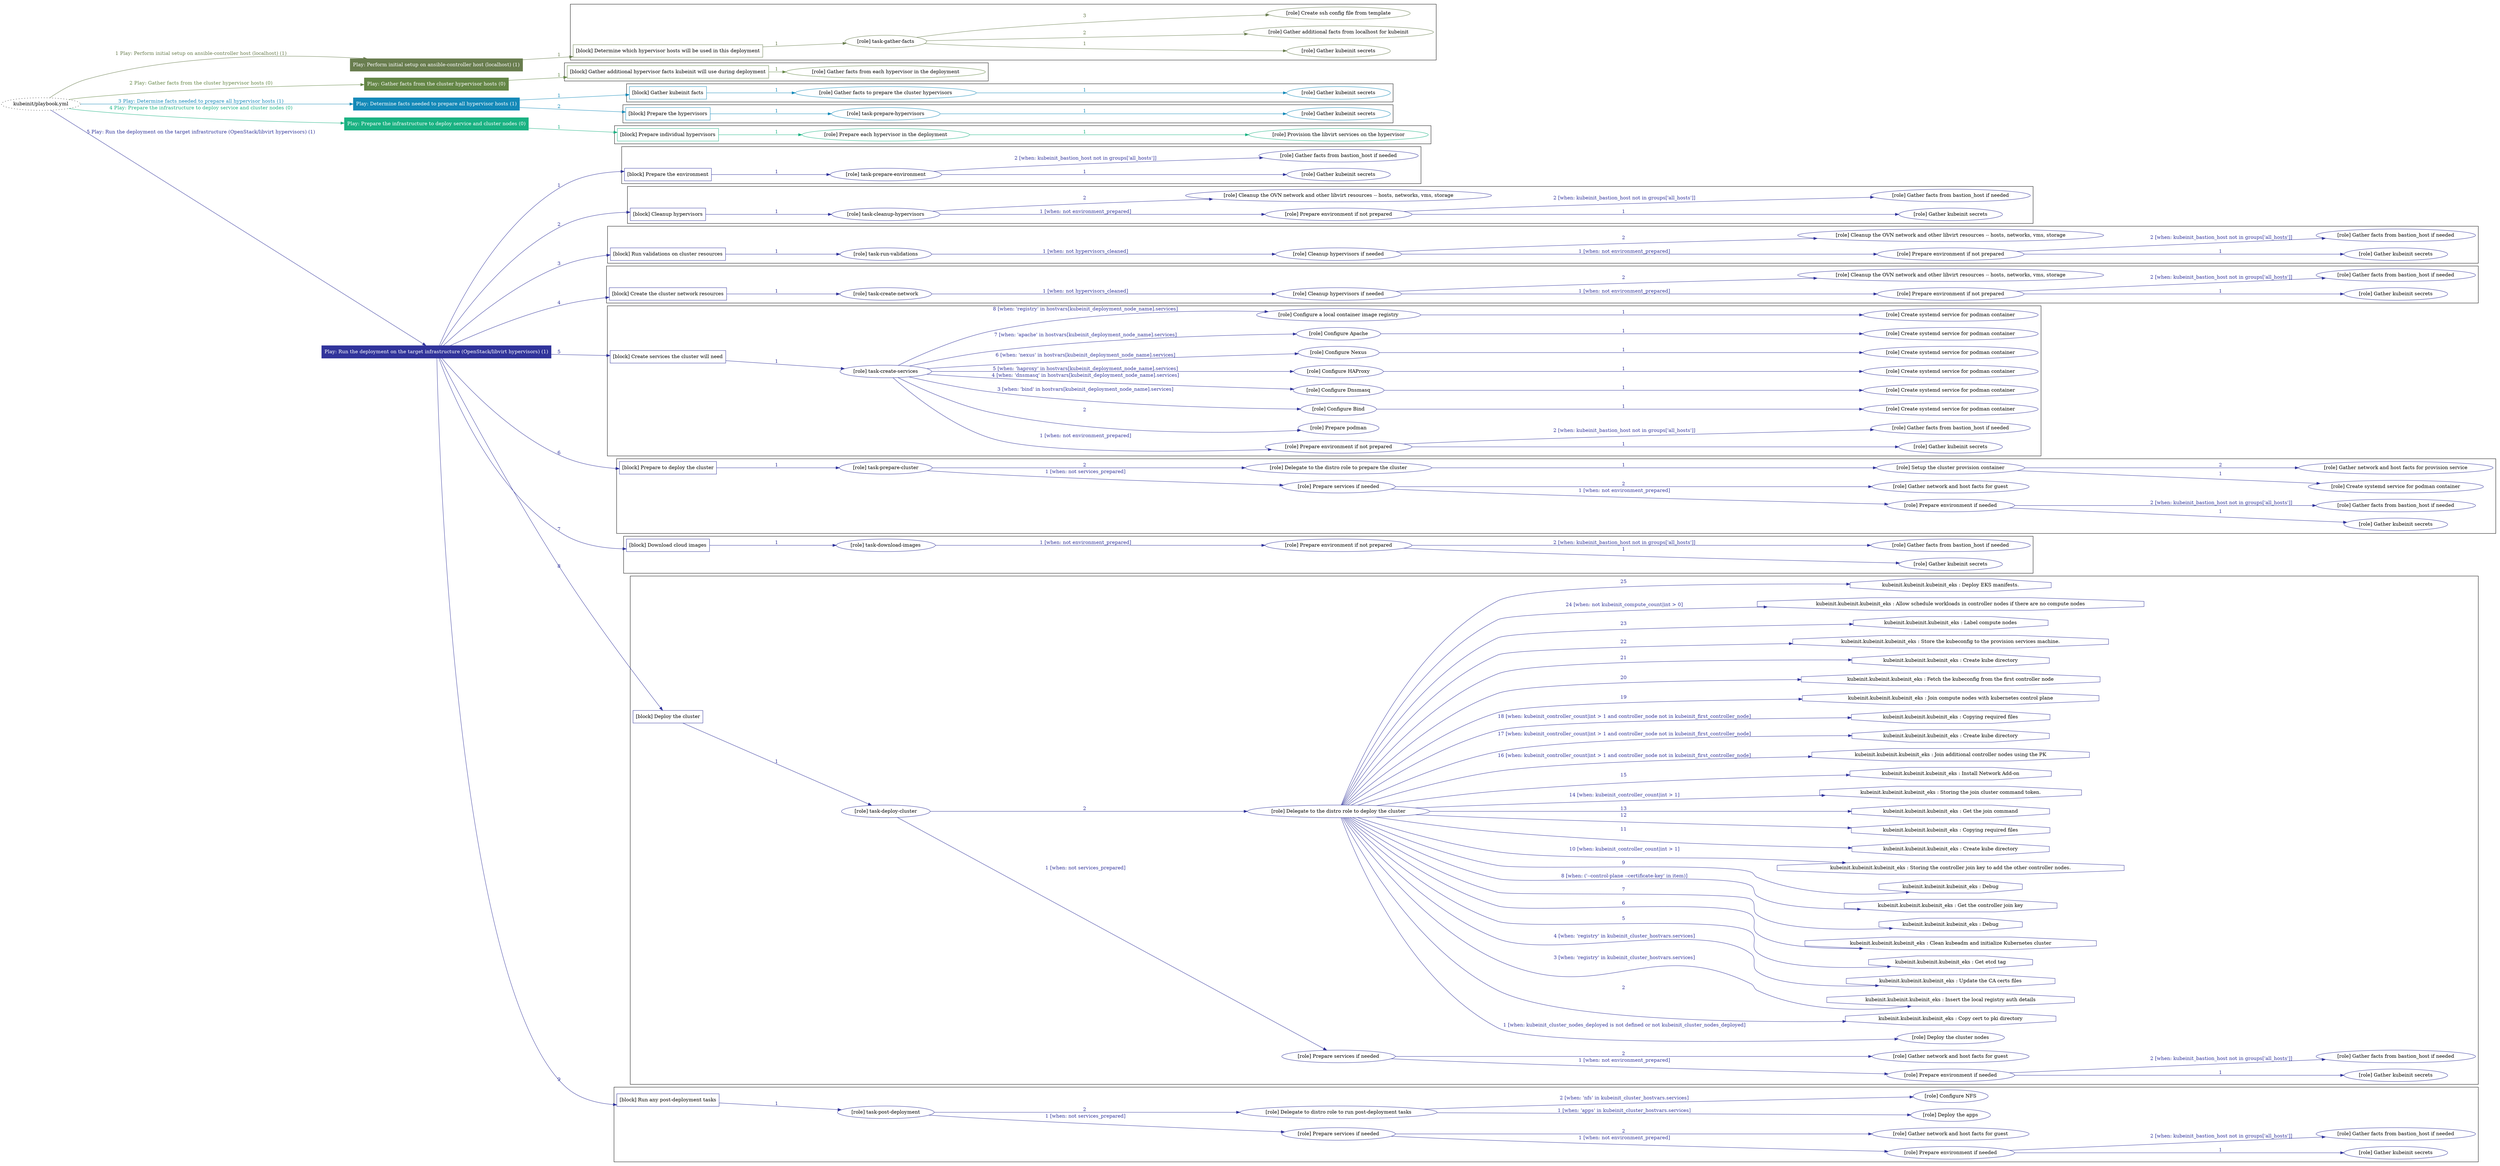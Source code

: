 digraph {
	graph [concentrate=true ordering=in rankdir=LR ratio=fill]
	edge [esep=5 sep=10]
	"kubeinit/playbook.yml" [URL="/home/runner/work/kubeinit/kubeinit/kubeinit/playbook.yml" id=playbook_d8f25383 style=dotted]
	"kubeinit/playbook.yml" -> play_b7039834 [label="1 Play: Perform initial setup on ansible-controller host (localhost) (1)" color="#697d4f" fontcolor="#697d4f" id=edge_play_b7039834 labeltooltip="1 Play: Perform initial setup on ansible-controller host (localhost) (1)" tooltip="1 Play: Perform initial setup on ansible-controller host (localhost) (1)"]
	subgraph "Play: Perform initial setup on ansible-controller host (localhost) (1)" {
		play_b7039834 [label="Play: Perform initial setup on ansible-controller host (localhost) (1)" URL="/home/runner/work/kubeinit/kubeinit/kubeinit/playbook.yml" color="#697d4f" fontcolor="#ffffff" id=play_b7039834 shape=box style=filled tooltip=localhost]
		play_b7039834 -> block_573dd278 [label=1 color="#697d4f" fontcolor="#697d4f" id=edge_block_573dd278 labeltooltip=1 tooltip=1]
		subgraph cluster_block_573dd278 {
			block_573dd278 [label="[block] Determine which hypervisor hosts will be used in this deployment" URL="/home/runner/work/kubeinit/kubeinit/kubeinit/playbook.yml" color="#697d4f" id=block_573dd278 labeltooltip="Determine which hypervisor hosts will be used in this deployment" shape=box tooltip="Determine which hypervisor hosts will be used in this deployment"]
			block_573dd278 -> role_f6132207 [label="1 " color="#697d4f" fontcolor="#697d4f" id=edge_role_f6132207 labeltooltip="1 " tooltip="1 "]
			subgraph "task-gather-facts" {
				role_f6132207 [label="[role] task-gather-facts" URL="/home/runner/work/kubeinit/kubeinit/kubeinit/playbook.yml" color="#697d4f" id=role_f6132207 tooltip="task-gather-facts"]
				role_f6132207 -> role_9c09dc07 [label="1 " color="#697d4f" fontcolor="#697d4f" id=edge_role_9c09dc07 labeltooltip="1 " tooltip="1 "]
				subgraph "Gather kubeinit secrets" {
					role_9c09dc07 [label="[role] Gather kubeinit secrets" URL="/home/runner/.ansible/collections/ansible_collections/kubeinit/kubeinit/roles/kubeinit_prepare/tasks/build_hypervisors_group.yml" color="#697d4f" id=role_9c09dc07 tooltip="Gather kubeinit secrets"]
				}
				role_f6132207 -> role_2b4bd0e7 [label="2 " color="#697d4f" fontcolor="#697d4f" id=edge_role_2b4bd0e7 labeltooltip="2 " tooltip="2 "]
				subgraph "Gather additional facts from localhost for kubeinit" {
					role_2b4bd0e7 [label="[role] Gather additional facts from localhost for kubeinit" URL="/home/runner/.ansible/collections/ansible_collections/kubeinit/kubeinit/roles/kubeinit_prepare/tasks/build_hypervisors_group.yml" color="#697d4f" id=role_2b4bd0e7 tooltip="Gather additional facts from localhost for kubeinit"]
				}
				role_f6132207 -> role_58b3405f [label="3 " color="#697d4f" fontcolor="#697d4f" id=edge_role_58b3405f labeltooltip="3 " tooltip="3 "]
				subgraph "Create ssh config file from template" {
					role_58b3405f [label="[role] Create ssh config file from template" URL="/home/runner/.ansible/collections/ansible_collections/kubeinit/kubeinit/roles/kubeinit_prepare/tasks/build_hypervisors_group.yml" color="#697d4f" id=role_58b3405f tooltip="Create ssh config file from template"]
				}
			}
		}
	}
	"kubeinit/playbook.yml" -> play_22063df0 [label="2 Play: Gather facts from the cluster hypervisor hosts (0)" color="#648646" fontcolor="#648646" id=edge_play_22063df0 labeltooltip="2 Play: Gather facts from the cluster hypervisor hosts (0)" tooltip="2 Play: Gather facts from the cluster hypervisor hosts (0)"]
	subgraph "Play: Gather facts from the cluster hypervisor hosts (0)" {
		play_22063df0 [label="Play: Gather facts from the cluster hypervisor hosts (0)" URL="/home/runner/work/kubeinit/kubeinit/kubeinit/playbook.yml" color="#648646" fontcolor="#ffffff" id=play_22063df0 shape=box style=filled tooltip="Play: Gather facts from the cluster hypervisor hosts (0)"]
		play_22063df0 -> block_f115ebb1 [label=1 color="#648646" fontcolor="#648646" id=edge_block_f115ebb1 labeltooltip=1 tooltip=1]
		subgraph cluster_block_f115ebb1 {
			block_f115ebb1 [label="[block] Gather additional hypervisor facts kubeinit will use during deployment" URL="/home/runner/work/kubeinit/kubeinit/kubeinit/playbook.yml" color="#648646" id=block_f115ebb1 labeltooltip="Gather additional hypervisor facts kubeinit will use during deployment" shape=box tooltip="Gather additional hypervisor facts kubeinit will use during deployment"]
			block_f115ebb1 -> role_cb184e6f [label="1 " color="#648646" fontcolor="#648646" id=edge_role_cb184e6f labeltooltip="1 " tooltip="1 "]
			subgraph "Gather facts from each hypervisor in the deployment" {
				role_cb184e6f [label="[role] Gather facts from each hypervisor in the deployment" URL="/home/runner/work/kubeinit/kubeinit/kubeinit/playbook.yml" color="#648646" id=role_cb184e6f tooltip="Gather facts from each hypervisor in the deployment"]
			}
		}
	}
	"kubeinit/playbook.yml" -> play_0be951b1 [label="3 Play: Determine facts needed to prepare all hypervisor hosts (1)" color="#1489b8" fontcolor="#1489b8" id=edge_play_0be951b1 labeltooltip="3 Play: Determine facts needed to prepare all hypervisor hosts (1)" tooltip="3 Play: Determine facts needed to prepare all hypervisor hosts (1)"]
	subgraph "Play: Determine facts needed to prepare all hypervisor hosts (1)" {
		play_0be951b1 [label="Play: Determine facts needed to prepare all hypervisor hosts (1)" URL="/home/runner/work/kubeinit/kubeinit/kubeinit/playbook.yml" color="#1489b8" fontcolor="#ffffff" id=play_0be951b1 shape=box style=filled tooltip=localhost]
		play_0be951b1 -> block_895f32c6 [label=1 color="#1489b8" fontcolor="#1489b8" id=edge_block_895f32c6 labeltooltip=1 tooltip=1]
		subgraph cluster_block_895f32c6 {
			block_895f32c6 [label="[block] Gather kubeinit facts" URL="/home/runner/work/kubeinit/kubeinit/kubeinit/playbook.yml" color="#1489b8" id=block_895f32c6 labeltooltip="Gather kubeinit facts" shape=box tooltip="Gather kubeinit facts"]
			block_895f32c6 -> role_28b93165 [label="1 " color="#1489b8" fontcolor="#1489b8" id=edge_role_28b93165 labeltooltip="1 " tooltip="1 "]
			subgraph "Gather facts to prepare the cluster hypervisors" {
				role_28b93165 [label="[role] Gather facts to prepare the cluster hypervisors" URL="/home/runner/work/kubeinit/kubeinit/kubeinit/playbook.yml" color="#1489b8" id=role_28b93165 tooltip="Gather facts to prepare the cluster hypervisors"]
				role_28b93165 -> role_522a981f [label="1 " color="#1489b8" fontcolor="#1489b8" id=edge_role_522a981f labeltooltip="1 " tooltip="1 "]
				subgraph "Gather kubeinit secrets" {
					role_522a981f [label="[role] Gather kubeinit secrets" URL="/home/runner/.ansible/collections/ansible_collections/kubeinit/kubeinit/roles/kubeinit_prepare/tasks/gather_kubeinit_facts.yml" color="#1489b8" id=role_522a981f tooltip="Gather kubeinit secrets"]
				}
			}
		}
		play_0be951b1 -> block_3916260b [label=2 color="#1489b8" fontcolor="#1489b8" id=edge_block_3916260b labeltooltip=2 tooltip=2]
		subgraph cluster_block_3916260b {
			block_3916260b [label="[block] Prepare the hypervisors" URL="/home/runner/work/kubeinit/kubeinit/kubeinit/playbook.yml" color="#1489b8" id=block_3916260b labeltooltip="Prepare the hypervisors" shape=box tooltip="Prepare the hypervisors"]
			block_3916260b -> role_96e9d321 [label="1 " color="#1489b8" fontcolor="#1489b8" id=edge_role_96e9d321 labeltooltip="1 " tooltip="1 "]
			subgraph "task-prepare-hypervisors" {
				role_96e9d321 [label="[role] task-prepare-hypervisors" URL="/home/runner/work/kubeinit/kubeinit/kubeinit/playbook.yml" color="#1489b8" id=role_96e9d321 tooltip="task-prepare-hypervisors"]
				role_96e9d321 -> role_d7cce1b4 [label="1 " color="#1489b8" fontcolor="#1489b8" id=edge_role_d7cce1b4 labeltooltip="1 " tooltip="1 "]
				subgraph "Gather kubeinit secrets" {
					role_d7cce1b4 [label="[role] Gather kubeinit secrets" URL="/home/runner/.ansible/collections/ansible_collections/kubeinit/kubeinit/roles/kubeinit_prepare/tasks/gather_kubeinit_facts.yml" color="#1489b8" id=role_d7cce1b4 tooltip="Gather kubeinit secrets"]
				}
			}
		}
	}
	"kubeinit/playbook.yml" -> play_ab814822 [label="4 Play: Prepare the infrastructure to deploy service and cluster nodes (0)" color="#1ab282" fontcolor="#1ab282" id=edge_play_ab814822 labeltooltip="4 Play: Prepare the infrastructure to deploy service and cluster nodes (0)" tooltip="4 Play: Prepare the infrastructure to deploy service and cluster nodes (0)"]
	subgraph "Play: Prepare the infrastructure to deploy service and cluster nodes (0)" {
		play_ab814822 [label="Play: Prepare the infrastructure to deploy service and cluster nodes (0)" URL="/home/runner/work/kubeinit/kubeinit/kubeinit/playbook.yml" color="#1ab282" fontcolor="#ffffff" id=play_ab814822 shape=box style=filled tooltip="Play: Prepare the infrastructure to deploy service and cluster nodes (0)"]
		play_ab814822 -> block_6a5fdbdb [label=1 color="#1ab282" fontcolor="#1ab282" id=edge_block_6a5fdbdb labeltooltip=1 tooltip=1]
		subgraph cluster_block_6a5fdbdb {
			block_6a5fdbdb [label="[block] Prepare individual hypervisors" URL="/home/runner/work/kubeinit/kubeinit/kubeinit/playbook.yml" color="#1ab282" id=block_6a5fdbdb labeltooltip="Prepare individual hypervisors" shape=box tooltip="Prepare individual hypervisors"]
			block_6a5fdbdb -> role_e2711175 [label="1 " color="#1ab282" fontcolor="#1ab282" id=edge_role_e2711175 labeltooltip="1 " tooltip="1 "]
			subgraph "Prepare each hypervisor in the deployment" {
				role_e2711175 [label="[role] Prepare each hypervisor in the deployment" URL="/home/runner/work/kubeinit/kubeinit/kubeinit/playbook.yml" color="#1ab282" id=role_e2711175 tooltip="Prepare each hypervisor in the deployment"]
				role_e2711175 -> role_c7f53734 [label="1 " color="#1ab282" fontcolor="#1ab282" id=edge_role_c7f53734 labeltooltip="1 " tooltip="1 "]
				subgraph "Provision the libvirt services on the hypervisor" {
					role_c7f53734 [label="[role] Provision the libvirt services on the hypervisor" URL="/home/runner/.ansible/collections/ansible_collections/kubeinit/kubeinit/roles/kubeinit_prepare/tasks/prepare_hypervisor.yml" color="#1ab282" id=role_c7f53734 tooltip="Provision the libvirt services on the hypervisor"]
				}
			}
		}
	}
	"kubeinit/playbook.yml" -> play_50cdcb5c [label="5 Play: Run the deployment on the target infrastructure (OpenStack/libvirt hypervisors) (1)" color="#31349b" fontcolor="#31349b" id=edge_play_50cdcb5c labeltooltip="5 Play: Run the deployment on the target infrastructure (OpenStack/libvirt hypervisors) (1)" tooltip="5 Play: Run the deployment on the target infrastructure (OpenStack/libvirt hypervisors) (1)"]
	subgraph "Play: Run the deployment on the target infrastructure (OpenStack/libvirt hypervisors) (1)" {
		play_50cdcb5c [label="Play: Run the deployment on the target infrastructure (OpenStack/libvirt hypervisors) (1)" URL="/home/runner/work/kubeinit/kubeinit/kubeinit/playbook.yml" color="#31349b" fontcolor="#ffffff" id=play_50cdcb5c shape=box style=filled tooltip=localhost]
		play_50cdcb5c -> block_96ed6686 [label=1 color="#31349b" fontcolor="#31349b" id=edge_block_96ed6686 labeltooltip=1 tooltip=1]
		subgraph cluster_block_96ed6686 {
			block_96ed6686 [label="[block] Prepare the environment" URL="/home/runner/work/kubeinit/kubeinit/kubeinit/playbook.yml" color="#31349b" id=block_96ed6686 labeltooltip="Prepare the environment" shape=box tooltip="Prepare the environment"]
			block_96ed6686 -> role_610c1e68 [label="1 " color="#31349b" fontcolor="#31349b" id=edge_role_610c1e68 labeltooltip="1 " tooltip="1 "]
			subgraph "task-prepare-environment" {
				role_610c1e68 [label="[role] task-prepare-environment" URL="/home/runner/work/kubeinit/kubeinit/kubeinit/playbook.yml" color="#31349b" id=role_610c1e68 tooltip="task-prepare-environment"]
				role_610c1e68 -> role_e83bce61 [label="1 " color="#31349b" fontcolor="#31349b" id=edge_role_e83bce61 labeltooltip="1 " tooltip="1 "]
				subgraph "Gather kubeinit secrets" {
					role_e83bce61 [label="[role] Gather kubeinit secrets" URL="/home/runner/.ansible/collections/ansible_collections/kubeinit/kubeinit/roles/kubeinit_prepare/tasks/gather_kubeinit_facts.yml" color="#31349b" id=role_e83bce61 tooltip="Gather kubeinit secrets"]
				}
				role_610c1e68 -> role_16630f8b [label="2 [when: kubeinit_bastion_host not in groups['all_hosts']]" color="#31349b" fontcolor="#31349b" id=edge_role_16630f8b labeltooltip="2 [when: kubeinit_bastion_host not in groups['all_hosts']]" tooltip="2 [when: kubeinit_bastion_host not in groups['all_hosts']]"]
				subgraph "Gather facts from bastion_host if needed" {
					role_16630f8b [label="[role] Gather facts from bastion_host if needed" URL="/home/runner/.ansible/collections/ansible_collections/kubeinit/kubeinit/roles/kubeinit_prepare/tasks/main.yml" color="#31349b" id=role_16630f8b tooltip="Gather facts from bastion_host if needed"]
				}
			}
		}
		play_50cdcb5c -> block_da8e2937 [label=2 color="#31349b" fontcolor="#31349b" id=edge_block_da8e2937 labeltooltip=2 tooltip=2]
		subgraph cluster_block_da8e2937 {
			block_da8e2937 [label="[block] Cleanup hypervisors" URL="/home/runner/work/kubeinit/kubeinit/kubeinit/playbook.yml" color="#31349b" id=block_da8e2937 labeltooltip="Cleanup hypervisors" shape=box tooltip="Cleanup hypervisors"]
			block_da8e2937 -> role_d31181b7 [label="1 " color="#31349b" fontcolor="#31349b" id=edge_role_d31181b7 labeltooltip="1 " tooltip="1 "]
			subgraph "task-cleanup-hypervisors" {
				role_d31181b7 [label="[role] task-cleanup-hypervisors" URL="/home/runner/work/kubeinit/kubeinit/kubeinit/playbook.yml" color="#31349b" id=role_d31181b7 tooltip="task-cleanup-hypervisors"]
				role_d31181b7 -> role_bf96bad8 [label="1 [when: not environment_prepared]" color="#31349b" fontcolor="#31349b" id=edge_role_bf96bad8 labeltooltip="1 [when: not environment_prepared]" tooltip="1 [when: not environment_prepared]"]
				subgraph "Prepare environment if not prepared" {
					role_bf96bad8 [label="[role] Prepare environment if not prepared" URL="/home/runner/.ansible/collections/ansible_collections/kubeinit/kubeinit/roles/kubeinit_libvirt/tasks/cleanup_hypervisors.yml" color="#31349b" id=role_bf96bad8 tooltip="Prepare environment if not prepared"]
					role_bf96bad8 -> role_cd19a4a6 [label="1 " color="#31349b" fontcolor="#31349b" id=edge_role_cd19a4a6 labeltooltip="1 " tooltip="1 "]
					subgraph "Gather kubeinit secrets" {
						role_cd19a4a6 [label="[role] Gather kubeinit secrets" URL="/home/runner/.ansible/collections/ansible_collections/kubeinit/kubeinit/roles/kubeinit_prepare/tasks/gather_kubeinit_facts.yml" color="#31349b" id=role_cd19a4a6 tooltip="Gather kubeinit secrets"]
					}
					role_bf96bad8 -> role_ef1b59da [label="2 [when: kubeinit_bastion_host not in groups['all_hosts']]" color="#31349b" fontcolor="#31349b" id=edge_role_ef1b59da labeltooltip="2 [when: kubeinit_bastion_host not in groups['all_hosts']]" tooltip="2 [when: kubeinit_bastion_host not in groups['all_hosts']]"]
					subgraph "Gather facts from bastion_host if needed" {
						role_ef1b59da [label="[role] Gather facts from bastion_host if needed" URL="/home/runner/.ansible/collections/ansible_collections/kubeinit/kubeinit/roles/kubeinit_prepare/tasks/main.yml" color="#31349b" id=role_ef1b59da tooltip="Gather facts from bastion_host if needed"]
					}
				}
				role_d31181b7 -> role_49194075 [label="2 " color="#31349b" fontcolor="#31349b" id=edge_role_49194075 labeltooltip="2 " tooltip="2 "]
				subgraph "Cleanup the OVN network and other libvirt resources -- hosts, networks, vms, storage" {
					role_49194075 [label="[role] Cleanup the OVN network and other libvirt resources -- hosts, networks, vms, storage" URL="/home/runner/.ansible/collections/ansible_collections/kubeinit/kubeinit/roles/kubeinit_libvirt/tasks/cleanup_hypervisors.yml" color="#31349b" id=role_49194075 tooltip="Cleanup the OVN network and other libvirt resources -- hosts, networks, vms, storage"]
				}
			}
		}
		play_50cdcb5c -> block_97e9376f [label=3 color="#31349b" fontcolor="#31349b" id=edge_block_97e9376f labeltooltip=3 tooltip=3]
		subgraph cluster_block_97e9376f {
			block_97e9376f [label="[block] Run validations on cluster resources" URL="/home/runner/work/kubeinit/kubeinit/kubeinit/playbook.yml" color="#31349b" id=block_97e9376f labeltooltip="Run validations on cluster resources" shape=box tooltip="Run validations on cluster resources"]
			block_97e9376f -> role_9a723c03 [label="1 " color="#31349b" fontcolor="#31349b" id=edge_role_9a723c03 labeltooltip="1 " tooltip="1 "]
			subgraph "task-run-validations" {
				role_9a723c03 [label="[role] task-run-validations" URL="/home/runner/work/kubeinit/kubeinit/kubeinit/playbook.yml" color="#31349b" id=role_9a723c03 tooltip="task-run-validations"]
				role_9a723c03 -> role_4128bc12 [label="1 [when: not hypervisors_cleaned]" color="#31349b" fontcolor="#31349b" id=edge_role_4128bc12 labeltooltip="1 [when: not hypervisors_cleaned]" tooltip="1 [when: not hypervisors_cleaned]"]
				subgraph "Cleanup hypervisors if needed" {
					role_4128bc12 [label="[role] Cleanup hypervisors if needed" URL="/home/runner/.ansible/collections/ansible_collections/kubeinit/kubeinit/roles/kubeinit_validations/tasks/main.yml" color="#31349b" id=role_4128bc12 tooltip="Cleanup hypervisors if needed"]
					role_4128bc12 -> role_5b381bd9 [label="1 [when: not environment_prepared]" color="#31349b" fontcolor="#31349b" id=edge_role_5b381bd9 labeltooltip="1 [when: not environment_prepared]" tooltip="1 [when: not environment_prepared]"]
					subgraph "Prepare environment if not prepared" {
						role_5b381bd9 [label="[role] Prepare environment if not prepared" URL="/home/runner/.ansible/collections/ansible_collections/kubeinit/kubeinit/roles/kubeinit_libvirt/tasks/cleanup_hypervisors.yml" color="#31349b" id=role_5b381bd9 tooltip="Prepare environment if not prepared"]
						role_5b381bd9 -> role_006383c7 [label="1 " color="#31349b" fontcolor="#31349b" id=edge_role_006383c7 labeltooltip="1 " tooltip="1 "]
						subgraph "Gather kubeinit secrets" {
							role_006383c7 [label="[role] Gather kubeinit secrets" URL="/home/runner/.ansible/collections/ansible_collections/kubeinit/kubeinit/roles/kubeinit_prepare/tasks/gather_kubeinit_facts.yml" color="#31349b" id=role_006383c7 tooltip="Gather kubeinit secrets"]
						}
						role_5b381bd9 -> role_006c99a9 [label="2 [when: kubeinit_bastion_host not in groups['all_hosts']]" color="#31349b" fontcolor="#31349b" id=edge_role_006c99a9 labeltooltip="2 [when: kubeinit_bastion_host not in groups['all_hosts']]" tooltip="2 [when: kubeinit_bastion_host not in groups['all_hosts']]"]
						subgraph "Gather facts from bastion_host if needed" {
							role_006c99a9 [label="[role] Gather facts from bastion_host if needed" URL="/home/runner/.ansible/collections/ansible_collections/kubeinit/kubeinit/roles/kubeinit_prepare/tasks/main.yml" color="#31349b" id=role_006c99a9 tooltip="Gather facts from bastion_host if needed"]
						}
					}
					role_4128bc12 -> role_ba58f04e [label="2 " color="#31349b" fontcolor="#31349b" id=edge_role_ba58f04e labeltooltip="2 " tooltip="2 "]
					subgraph "Cleanup the OVN network and other libvirt resources -- hosts, networks, vms, storage" {
						role_ba58f04e [label="[role] Cleanup the OVN network and other libvirt resources -- hosts, networks, vms, storage" URL="/home/runner/.ansible/collections/ansible_collections/kubeinit/kubeinit/roles/kubeinit_libvirt/tasks/cleanup_hypervisors.yml" color="#31349b" id=role_ba58f04e tooltip="Cleanup the OVN network and other libvirt resources -- hosts, networks, vms, storage"]
					}
				}
			}
		}
		play_50cdcb5c -> block_1bdcc4ab [label=4 color="#31349b" fontcolor="#31349b" id=edge_block_1bdcc4ab labeltooltip=4 tooltip=4]
		subgraph cluster_block_1bdcc4ab {
			block_1bdcc4ab [label="[block] Create the cluster network resources" URL="/home/runner/work/kubeinit/kubeinit/kubeinit/playbook.yml" color="#31349b" id=block_1bdcc4ab labeltooltip="Create the cluster network resources" shape=box tooltip="Create the cluster network resources"]
			block_1bdcc4ab -> role_c55c0394 [label="1 " color="#31349b" fontcolor="#31349b" id=edge_role_c55c0394 labeltooltip="1 " tooltip="1 "]
			subgraph "task-create-network" {
				role_c55c0394 [label="[role] task-create-network" URL="/home/runner/work/kubeinit/kubeinit/kubeinit/playbook.yml" color="#31349b" id=role_c55c0394 tooltip="task-create-network"]
				role_c55c0394 -> role_bd22876b [label="1 [when: not hypervisors_cleaned]" color="#31349b" fontcolor="#31349b" id=edge_role_bd22876b labeltooltip="1 [when: not hypervisors_cleaned]" tooltip="1 [when: not hypervisors_cleaned]"]
				subgraph "Cleanup hypervisors if needed" {
					role_bd22876b [label="[role] Cleanup hypervisors if needed" URL="/home/runner/.ansible/collections/ansible_collections/kubeinit/kubeinit/roles/kubeinit_libvirt/tasks/create_network.yml" color="#31349b" id=role_bd22876b tooltip="Cleanup hypervisors if needed"]
					role_bd22876b -> role_022192b6 [label="1 [when: not environment_prepared]" color="#31349b" fontcolor="#31349b" id=edge_role_022192b6 labeltooltip="1 [when: not environment_prepared]" tooltip="1 [when: not environment_prepared]"]
					subgraph "Prepare environment if not prepared" {
						role_022192b6 [label="[role] Prepare environment if not prepared" URL="/home/runner/.ansible/collections/ansible_collections/kubeinit/kubeinit/roles/kubeinit_libvirt/tasks/cleanup_hypervisors.yml" color="#31349b" id=role_022192b6 tooltip="Prepare environment if not prepared"]
						role_022192b6 -> role_56a79bf9 [label="1 " color="#31349b" fontcolor="#31349b" id=edge_role_56a79bf9 labeltooltip="1 " tooltip="1 "]
						subgraph "Gather kubeinit secrets" {
							role_56a79bf9 [label="[role] Gather kubeinit secrets" URL="/home/runner/.ansible/collections/ansible_collections/kubeinit/kubeinit/roles/kubeinit_prepare/tasks/gather_kubeinit_facts.yml" color="#31349b" id=role_56a79bf9 tooltip="Gather kubeinit secrets"]
						}
						role_022192b6 -> role_4058d01d [label="2 [when: kubeinit_bastion_host not in groups['all_hosts']]" color="#31349b" fontcolor="#31349b" id=edge_role_4058d01d labeltooltip="2 [when: kubeinit_bastion_host not in groups['all_hosts']]" tooltip="2 [when: kubeinit_bastion_host not in groups['all_hosts']]"]
						subgraph "Gather facts from bastion_host if needed" {
							role_4058d01d [label="[role] Gather facts from bastion_host if needed" URL="/home/runner/.ansible/collections/ansible_collections/kubeinit/kubeinit/roles/kubeinit_prepare/tasks/main.yml" color="#31349b" id=role_4058d01d tooltip="Gather facts from bastion_host if needed"]
						}
					}
					role_bd22876b -> role_aa694c90 [label="2 " color="#31349b" fontcolor="#31349b" id=edge_role_aa694c90 labeltooltip="2 " tooltip="2 "]
					subgraph "Cleanup the OVN network and other libvirt resources -- hosts, networks, vms, storage" {
						role_aa694c90 [label="[role] Cleanup the OVN network and other libvirt resources -- hosts, networks, vms, storage" URL="/home/runner/.ansible/collections/ansible_collections/kubeinit/kubeinit/roles/kubeinit_libvirt/tasks/cleanup_hypervisors.yml" color="#31349b" id=role_aa694c90 tooltip="Cleanup the OVN network and other libvirt resources -- hosts, networks, vms, storage"]
					}
				}
			}
		}
		play_50cdcb5c -> block_f0e197f3 [label=5 color="#31349b" fontcolor="#31349b" id=edge_block_f0e197f3 labeltooltip=5 tooltip=5]
		subgraph cluster_block_f0e197f3 {
			block_f0e197f3 [label="[block] Create services the cluster will need" URL="/home/runner/work/kubeinit/kubeinit/kubeinit/playbook.yml" color="#31349b" id=block_f0e197f3 labeltooltip="Create services the cluster will need" shape=box tooltip="Create services the cluster will need"]
			block_f0e197f3 -> role_25017ef9 [label="1 " color="#31349b" fontcolor="#31349b" id=edge_role_25017ef9 labeltooltip="1 " tooltip="1 "]
			subgraph "task-create-services" {
				role_25017ef9 [label="[role] task-create-services" URL="/home/runner/work/kubeinit/kubeinit/kubeinit/playbook.yml" color="#31349b" id=role_25017ef9 tooltip="task-create-services"]
				role_25017ef9 -> role_8c985d2d [label="1 [when: not environment_prepared]" color="#31349b" fontcolor="#31349b" id=edge_role_8c985d2d labeltooltip="1 [when: not environment_prepared]" tooltip="1 [when: not environment_prepared]"]
				subgraph "Prepare environment if not prepared" {
					role_8c985d2d [label="[role] Prepare environment if not prepared" URL="/home/runner/.ansible/collections/ansible_collections/kubeinit/kubeinit/roles/kubeinit_services/tasks/main.yml" color="#31349b" id=role_8c985d2d tooltip="Prepare environment if not prepared"]
					role_8c985d2d -> role_b3195967 [label="1 " color="#31349b" fontcolor="#31349b" id=edge_role_b3195967 labeltooltip="1 " tooltip="1 "]
					subgraph "Gather kubeinit secrets" {
						role_b3195967 [label="[role] Gather kubeinit secrets" URL="/home/runner/.ansible/collections/ansible_collections/kubeinit/kubeinit/roles/kubeinit_prepare/tasks/gather_kubeinit_facts.yml" color="#31349b" id=role_b3195967 tooltip="Gather kubeinit secrets"]
					}
					role_8c985d2d -> role_393ce0a3 [label="2 [when: kubeinit_bastion_host not in groups['all_hosts']]" color="#31349b" fontcolor="#31349b" id=edge_role_393ce0a3 labeltooltip="2 [when: kubeinit_bastion_host not in groups['all_hosts']]" tooltip="2 [when: kubeinit_bastion_host not in groups['all_hosts']]"]
					subgraph "Gather facts from bastion_host if needed" {
						role_393ce0a3 [label="[role] Gather facts from bastion_host if needed" URL="/home/runner/.ansible/collections/ansible_collections/kubeinit/kubeinit/roles/kubeinit_prepare/tasks/main.yml" color="#31349b" id=role_393ce0a3 tooltip="Gather facts from bastion_host if needed"]
					}
				}
				role_25017ef9 -> role_17d9eb3d [label="2 " color="#31349b" fontcolor="#31349b" id=edge_role_17d9eb3d labeltooltip="2 " tooltip="2 "]
				subgraph "Prepare podman" {
					role_17d9eb3d [label="[role] Prepare podman" URL="/home/runner/.ansible/collections/ansible_collections/kubeinit/kubeinit/roles/kubeinit_services/tasks/00_create_service_pod.yml" color="#31349b" id=role_17d9eb3d tooltip="Prepare podman"]
				}
				role_25017ef9 -> role_5fd2c6bc [label="3 [when: 'bind' in hostvars[kubeinit_deployment_node_name].services]" color="#31349b" fontcolor="#31349b" id=edge_role_5fd2c6bc labeltooltip="3 [when: 'bind' in hostvars[kubeinit_deployment_node_name].services]" tooltip="3 [when: 'bind' in hostvars[kubeinit_deployment_node_name].services]"]
				subgraph "Configure Bind" {
					role_5fd2c6bc [label="[role] Configure Bind" URL="/home/runner/.ansible/collections/ansible_collections/kubeinit/kubeinit/roles/kubeinit_services/tasks/start_services_containers.yml" color="#31349b" id=role_5fd2c6bc tooltip="Configure Bind"]
					role_5fd2c6bc -> role_35bfa931 [label="1 " color="#31349b" fontcolor="#31349b" id=edge_role_35bfa931 labeltooltip="1 " tooltip="1 "]
					subgraph "Create systemd service for podman container" {
						role_35bfa931 [label="[role] Create systemd service for podman container" URL="/home/runner/.ansible/collections/ansible_collections/kubeinit/kubeinit/roles/kubeinit_bind/tasks/main.yml" color="#31349b" id=role_35bfa931 tooltip="Create systemd service for podman container"]
					}
				}
				role_25017ef9 -> role_a07e5bc7 [label="4 [when: 'dnsmasq' in hostvars[kubeinit_deployment_node_name].services]" color="#31349b" fontcolor="#31349b" id=edge_role_a07e5bc7 labeltooltip="4 [when: 'dnsmasq' in hostvars[kubeinit_deployment_node_name].services]" tooltip="4 [when: 'dnsmasq' in hostvars[kubeinit_deployment_node_name].services]"]
				subgraph "Configure Dnsmasq" {
					role_a07e5bc7 [label="[role] Configure Dnsmasq" URL="/home/runner/.ansible/collections/ansible_collections/kubeinit/kubeinit/roles/kubeinit_services/tasks/start_services_containers.yml" color="#31349b" id=role_a07e5bc7 tooltip="Configure Dnsmasq"]
					role_a07e5bc7 -> role_b911f712 [label="1 " color="#31349b" fontcolor="#31349b" id=edge_role_b911f712 labeltooltip="1 " tooltip="1 "]
					subgraph "Create systemd service for podman container" {
						role_b911f712 [label="[role] Create systemd service for podman container" URL="/home/runner/.ansible/collections/ansible_collections/kubeinit/kubeinit/roles/kubeinit_dnsmasq/tasks/main.yml" color="#31349b" id=role_b911f712 tooltip="Create systemd service for podman container"]
					}
				}
				role_25017ef9 -> role_08a49969 [label="5 [when: 'haproxy' in hostvars[kubeinit_deployment_node_name].services]" color="#31349b" fontcolor="#31349b" id=edge_role_08a49969 labeltooltip="5 [when: 'haproxy' in hostvars[kubeinit_deployment_node_name].services]" tooltip="5 [when: 'haproxy' in hostvars[kubeinit_deployment_node_name].services]"]
				subgraph "Configure HAProxy" {
					role_08a49969 [label="[role] Configure HAProxy" URL="/home/runner/.ansible/collections/ansible_collections/kubeinit/kubeinit/roles/kubeinit_services/tasks/start_services_containers.yml" color="#31349b" id=role_08a49969 tooltip="Configure HAProxy"]
					role_08a49969 -> role_87fdc89a [label="1 " color="#31349b" fontcolor="#31349b" id=edge_role_87fdc89a labeltooltip="1 " tooltip="1 "]
					subgraph "Create systemd service for podman container" {
						role_87fdc89a [label="[role] Create systemd service for podman container" URL="/home/runner/.ansible/collections/ansible_collections/kubeinit/kubeinit/roles/kubeinit_haproxy/tasks/main.yml" color="#31349b" id=role_87fdc89a tooltip="Create systemd service for podman container"]
					}
				}
				role_25017ef9 -> role_dcbeb9b4 [label="6 [when: 'nexus' in hostvars[kubeinit_deployment_node_name].services]" color="#31349b" fontcolor="#31349b" id=edge_role_dcbeb9b4 labeltooltip="6 [when: 'nexus' in hostvars[kubeinit_deployment_node_name].services]" tooltip="6 [when: 'nexus' in hostvars[kubeinit_deployment_node_name].services]"]
				subgraph "Configure Nexus" {
					role_dcbeb9b4 [label="[role] Configure Nexus" URL="/home/runner/.ansible/collections/ansible_collections/kubeinit/kubeinit/roles/kubeinit_services/tasks/start_services_containers.yml" color="#31349b" id=role_dcbeb9b4 tooltip="Configure Nexus"]
					role_dcbeb9b4 -> role_7285c65f [label="1 " color="#31349b" fontcolor="#31349b" id=edge_role_7285c65f labeltooltip="1 " tooltip="1 "]
					subgraph "Create systemd service for podman container" {
						role_7285c65f [label="[role] Create systemd service for podman container" URL="/home/runner/.ansible/collections/ansible_collections/kubeinit/kubeinit/roles/kubeinit_nexus/tasks/main.yml" color="#31349b" id=role_7285c65f tooltip="Create systemd service for podman container"]
					}
				}
				role_25017ef9 -> role_30aee024 [label="7 [when: 'apache' in hostvars[kubeinit_deployment_node_name].services]" color="#31349b" fontcolor="#31349b" id=edge_role_30aee024 labeltooltip="7 [when: 'apache' in hostvars[kubeinit_deployment_node_name].services]" tooltip="7 [when: 'apache' in hostvars[kubeinit_deployment_node_name].services]"]
				subgraph "Configure Apache" {
					role_30aee024 [label="[role] Configure Apache" URL="/home/runner/.ansible/collections/ansible_collections/kubeinit/kubeinit/roles/kubeinit_services/tasks/start_services_containers.yml" color="#31349b" id=role_30aee024 tooltip="Configure Apache"]
					role_30aee024 -> role_9ea295b4 [label="1 " color="#31349b" fontcolor="#31349b" id=edge_role_9ea295b4 labeltooltip="1 " tooltip="1 "]
					subgraph "Create systemd service for podman container" {
						role_9ea295b4 [label="[role] Create systemd service for podman container" URL="/home/runner/.ansible/collections/ansible_collections/kubeinit/kubeinit/roles/kubeinit_apache/tasks/main.yml" color="#31349b" id=role_9ea295b4 tooltip="Create systemd service for podman container"]
					}
				}
				role_25017ef9 -> role_dc057f6d [label="8 [when: 'registry' in hostvars[kubeinit_deployment_node_name].services]" color="#31349b" fontcolor="#31349b" id=edge_role_dc057f6d labeltooltip="8 [when: 'registry' in hostvars[kubeinit_deployment_node_name].services]" tooltip="8 [when: 'registry' in hostvars[kubeinit_deployment_node_name].services]"]
				subgraph "Configure a local container image registry" {
					role_dc057f6d [label="[role] Configure a local container image registry" URL="/home/runner/.ansible/collections/ansible_collections/kubeinit/kubeinit/roles/kubeinit_services/tasks/start_services_containers.yml" color="#31349b" id=role_dc057f6d tooltip="Configure a local container image registry"]
					role_dc057f6d -> role_f5660890 [label="1 " color="#31349b" fontcolor="#31349b" id=edge_role_f5660890 labeltooltip="1 " tooltip="1 "]
					subgraph "Create systemd service for podman container" {
						role_f5660890 [label="[role] Create systemd service for podman container" URL="/home/runner/.ansible/collections/ansible_collections/kubeinit/kubeinit/roles/kubeinit_registry/tasks/main.yml" color="#31349b" id=role_f5660890 tooltip="Create systemd service for podman container"]
					}
				}
			}
		}
		play_50cdcb5c -> block_3c1977b6 [label=6 color="#31349b" fontcolor="#31349b" id=edge_block_3c1977b6 labeltooltip=6 tooltip=6]
		subgraph cluster_block_3c1977b6 {
			block_3c1977b6 [label="[block] Prepare to deploy the cluster" URL="/home/runner/work/kubeinit/kubeinit/kubeinit/playbook.yml" color="#31349b" id=block_3c1977b6 labeltooltip="Prepare to deploy the cluster" shape=box tooltip="Prepare to deploy the cluster"]
			block_3c1977b6 -> role_fdb671e7 [label="1 " color="#31349b" fontcolor="#31349b" id=edge_role_fdb671e7 labeltooltip="1 " tooltip="1 "]
			subgraph "task-prepare-cluster" {
				role_fdb671e7 [label="[role] task-prepare-cluster" URL="/home/runner/work/kubeinit/kubeinit/kubeinit/playbook.yml" color="#31349b" id=role_fdb671e7 tooltip="task-prepare-cluster"]
				role_fdb671e7 -> role_30588cf9 [label="1 [when: not services_prepared]" color="#31349b" fontcolor="#31349b" id=edge_role_30588cf9 labeltooltip="1 [when: not services_prepared]" tooltip="1 [when: not services_prepared]"]
				subgraph "Prepare services if needed" {
					role_30588cf9 [label="[role] Prepare services if needed" URL="/home/runner/.ansible/collections/ansible_collections/kubeinit/kubeinit/roles/kubeinit_prepare/tasks/prepare_cluster.yml" color="#31349b" id=role_30588cf9 tooltip="Prepare services if needed"]
					role_30588cf9 -> role_4453fe0f [label="1 [when: not environment_prepared]" color="#31349b" fontcolor="#31349b" id=edge_role_4453fe0f labeltooltip="1 [when: not environment_prepared]" tooltip="1 [when: not environment_prepared]"]
					subgraph "Prepare environment if needed" {
						role_4453fe0f [label="[role] Prepare environment if needed" URL="/home/runner/.ansible/collections/ansible_collections/kubeinit/kubeinit/roles/kubeinit_services/tasks/prepare_services.yml" color="#31349b" id=role_4453fe0f tooltip="Prepare environment if needed"]
						role_4453fe0f -> role_26daca6c [label="1 " color="#31349b" fontcolor="#31349b" id=edge_role_26daca6c labeltooltip="1 " tooltip="1 "]
						subgraph "Gather kubeinit secrets" {
							role_26daca6c [label="[role] Gather kubeinit secrets" URL="/home/runner/.ansible/collections/ansible_collections/kubeinit/kubeinit/roles/kubeinit_prepare/tasks/gather_kubeinit_facts.yml" color="#31349b" id=role_26daca6c tooltip="Gather kubeinit secrets"]
						}
						role_4453fe0f -> role_754575cd [label="2 [when: kubeinit_bastion_host not in groups['all_hosts']]" color="#31349b" fontcolor="#31349b" id=edge_role_754575cd labeltooltip="2 [when: kubeinit_bastion_host not in groups['all_hosts']]" tooltip="2 [when: kubeinit_bastion_host not in groups['all_hosts']]"]
						subgraph "Gather facts from bastion_host if needed" {
							role_754575cd [label="[role] Gather facts from bastion_host if needed" URL="/home/runner/.ansible/collections/ansible_collections/kubeinit/kubeinit/roles/kubeinit_prepare/tasks/main.yml" color="#31349b" id=role_754575cd tooltip="Gather facts from bastion_host if needed"]
						}
					}
					role_30588cf9 -> role_d5ae91d1 [label="2 " color="#31349b" fontcolor="#31349b" id=edge_role_d5ae91d1 labeltooltip="2 " tooltip="2 "]
					subgraph "Gather network and host facts for guest" {
						role_d5ae91d1 [label="[role] Gather network and host facts for guest" URL="/home/runner/.ansible/collections/ansible_collections/kubeinit/kubeinit/roles/kubeinit_services/tasks/prepare_services.yml" color="#31349b" id=role_d5ae91d1 tooltip="Gather network and host facts for guest"]
					}
				}
				role_fdb671e7 -> role_aca27515 [label="2 " color="#31349b" fontcolor="#31349b" id=edge_role_aca27515 labeltooltip="2 " tooltip="2 "]
				subgraph "Delegate to the distro role to prepare the cluster" {
					role_aca27515 [label="[role] Delegate to the distro role to prepare the cluster" URL="/home/runner/.ansible/collections/ansible_collections/kubeinit/kubeinit/roles/kubeinit_prepare/tasks/prepare_cluster.yml" color="#31349b" id=role_aca27515 tooltip="Delegate to the distro role to prepare the cluster"]
					role_aca27515 -> role_07cb3ff5 [label="1 " color="#31349b" fontcolor="#31349b" id=edge_role_07cb3ff5 labeltooltip="1 " tooltip="1 "]
					subgraph "Setup the cluster provision container" {
						role_07cb3ff5 [label="[role] Setup the cluster provision container" URL="/home/runner/.ansible/collections/ansible_collections/kubeinit/kubeinit/roles/kubeinit_eks/tasks/prepare_cluster.yml" color="#31349b" id=role_07cb3ff5 tooltip="Setup the cluster provision container"]
						role_07cb3ff5 -> role_75ba1ef3 [label="1 " color="#31349b" fontcolor="#31349b" id=edge_role_75ba1ef3 labeltooltip="1 " tooltip="1 "]
						subgraph "Create systemd service for podman container" {
							role_75ba1ef3 [label="[role] Create systemd service for podman container" URL="/home/runner/.ansible/collections/ansible_collections/kubeinit/kubeinit/roles/kubeinit_services/tasks/create_provision_container.yml" color="#31349b" id=role_75ba1ef3 tooltip="Create systemd service for podman container"]
						}
						role_07cb3ff5 -> role_ecb9c40d [label="2 " color="#31349b" fontcolor="#31349b" id=edge_role_ecb9c40d labeltooltip="2 " tooltip="2 "]
						subgraph "Gather network and host facts for provision service" {
							role_ecb9c40d [label="[role] Gather network and host facts for provision service" URL="/home/runner/.ansible/collections/ansible_collections/kubeinit/kubeinit/roles/kubeinit_services/tasks/create_provision_container.yml" color="#31349b" id=role_ecb9c40d tooltip="Gather network and host facts for provision service"]
						}
					}
				}
			}
		}
		play_50cdcb5c -> block_f87113cb [label=7 color="#31349b" fontcolor="#31349b" id=edge_block_f87113cb labeltooltip=7 tooltip=7]
		subgraph cluster_block_f87113cb {
			block_f87113cb [label="[block] Download cloud images" URL="/home/runner/work/kubeinit/kubeinit/kubeinit/playbook.yml" color="#31349b" id=block_f87113cb labeltooltip="Download cloud images" shape=box tooltip="Download cloud images"]
			block_f87113cb -> role_c378b21d [label="1 " color="#31349b" fontcolor="#31349b" id=edge_role_c378b21d labeltooltip="1 " tooltip="1 "]
			subgraph "task-download-images" {
				role_c378b21d [label="[role] task-download-images" URL="/home/runner/work/kubeinit/kubeinit/kubeinit/playbook.yml" color="#31349b" id=role_c378b21d tooltip="task-download-images"]
				role_c378b21d -> role_20162e9f [label="1 [when: not environment_prepared]" color="#31349b" fontcolor="#31349b" id=edge_role_20162e9f labeltooltip="1 [when: not environment_prepared]" tooltip="1 [when: not environment_prepared]"]
				subgraph "Prepare environment if not prepared" {
					role_20162e9f [label="[role] Prepare environment if not prepared" URL="/home/runner/.ansible/collections/ansible_collections/kubeinit/kubeinit/roles/kubeinit_libvirt/tasks/download_cloud_images.yml" color="#31349b" id=role_20162e9f tooltip="Prepare environment if not prepared"]
					role_20162e9f -> role_1968dda2 [label="1 " color="#31349b" fontcolor="#31349b" id=edge_role_1968dda2 labeltooltip="1 " tooltip="1 "]
					subgraph "Gather kubeinit secrets" {
						role_1968dda2 [label="[role] Gather kubeinit secrets" URL="/home/runner/.ansible/collections/ansible_collections/kubeinit/kubeinit/roles/kubeinit_prepare/tasks/gather_kubeinit_facts.yml" color="#31349b" id=role_1968dda2 tooltip="Gather kubeinit secrets"]
					}
					role_20162e9f -> role_568a4b4a [label="2 [when: kubeinit_bastion_host not in groups['all_hosts']]" color="#31349b" fontcolor="#31349b" id=edge_role_568a4b4a labeltooltip="2 [when: kubeinit_bastion_host not in groups['all_hosts']]" tooltip="2 [when: kubeinit_bastion_host not in groups['all_hosts']]"]
					subgraph "Gather facts from bastion_host if needed" {
						role_568a4b4a [label="[role] Gather facts from bastion_host if needed" URL="/home/runner/.ansible/collections/ansible_collections/kubeinit/kubeinit/roles/kubeinit_prepare/tasks/main.yml" color="#31349b" id=role_568a4b4a tooltip="Gather facts from bastion_host if needed"]
					}
				}
			}
		}
		play_50cdcb5c -> block_694265ec [label=8 color="#31349b" fontcolor="#31349b" id=edge_block_694265ec labeltooltip=8 tooltip=8]
		subgraph cluster_block_694265ec {
			block_694265ec [label="[block] Deploy the cluster" URL="/home/runner/work/kubeinit/kubeinit/kubeinit/playbook.yml" color="#31349b" id=block_694265ec labeltooltip="Deploy the cluster" shape=box tooltip="Deploy the cluster"]
			block_694265ec -> role_d2402392 [label="1 " color="#31349b" fontcolor="#31349b" id=edge_role_d2402392 labeltooltip="1 " tooltip="1 "]
			subgraph "task-deploy-cluster" {
				role_d2402392 [label="[role] task-deploy-cluster" URL="/home/runner/work/kubeinit/kubeinit/kubeinit/playbook.yml" color="#31349b" id=role_d2402392 tooltip="task-deploy-cluster"]
				role_d2402392 -> role_f630349e [label="1 [when: not services_prepared]" color="#31349b" fontcolor="#31349b" id=edge_role_f630349e labeltooltip="1 [when: not services_prepared]" tooltip="1 [when: not services_prepared]"]
				subgraph "Prepare services if needed" {
					role_f630349e [label="[role] Prepare services if needed" URL="/home/runner/.ansible/collections/ansible_collections/kubeinit/kubeinit/roles/kubeinit_prepare/tasks/deploy_cluster.yml" color="#31349b" id=role_f630349e tooltip="Prepare services if needed"]
					role_f630349e -> role_b0905c27 [label="1 [when: not environment_prepared]" color="#31349b" fontcolor="#31349b" id=edge_role_b0905c27 labeltooltip="1 [when: not environment_prepared]" tooltip="1 [when: not environment_prepared]"]
					subgraph "Prepare environment if needed" {
						role_b0905c27 [label="[role] Prepare environment if needed" URL="/home/runner/.ansible/collections/ansible_collections/kubeinit/kubeinit/roles/kubeinit_services/tasks/prepare_services.yml" color="#31349b" id=role_b0905c27 tooltip="Prepare environment if needed"]
						role_b0905c27 -> role_a6716e28 [label="1 " color="#31349b" fontcolor="#31349b" id=edge_role_a6716e28 labeltooltip="1 " tooltip="1 "]
						subgraph "Gather kubeinit secrets" {
							role_a6716e28 [label="[role] Gather kubeinit secrets" URL="/home/runner/.ansible/collections/ansible_collections/kubeinit/kubeinit/roles/kubeinit_prepare/tasks/gather_kubeinit_facts.yml" color="#31349b" id=role_a6716e28 tooltip="Gather kubeinit secrets"]
						}
						role_b0905c27 -> role_036db6fe [label="2 [when: kubeinit_bastion_host not in groups['all_hosts']]" color="#31349b" fontcolor="#31349b" id=edge_role_036db6fe labeltooltip="2 [when: kubeinit_bastion_host not in groups['all_hosts']]" tooltip="2 [when: kubeinit_bastion_host not in groups['all_hosts']]"]
						subgraph "Gather facts from bastion_host if needed" {
							role_036db6fe [label="[role] Gather facts from bastion_host if needed" URL="/home/runner/.ansible/collections/ansible_collections/kubeinit/kubeinit/roles/kubeinit_prepare/tasks/main.yml" color="#31349b" id=role_036db6fe tooltip="Gather facts from bastion_host if needed"]
						}
					}
					role_f630349e -> role_169d3648 [label="2 " color="#31349b" fontcolor="#31349b" id=edge_role_169d3648 labeltooltip="2 " tooltip="2 "]
					subgraph "Gather network and host facts for guest" {
						role_169d3648 [label="[role] Gather network and host facts for guest" URL="/home/runner/.ansible/collections/ansible_collections/kubeinit/kubeinit/roles/kubeinit_services/tasks/prepare_services.yml" color="#31349b" id=role_169d3648 tooltip="Gather network and host facts for guest"]
					}
				}
				role_d2402392 -> role_bdf24807 [label="2 " color="#31349b" fontcolor="#31349b" id=edge_role_bdf24807 labeltooltip="2 " tooltip="2 "]
				subgraph "Delegate to the distro role to deploy the cluster" {
					role_bdf24807 [label="[role] Delegate to the distro role to deploy the cluster" URL="/home/runner/.ansible/collections/ansible_collections/kubeinit/kubeinit/roles/kubeinit_prepare/tasks/deploy_cluster.yml" color="#31349b" id=role_bdf24807 tooltip="Delegate to the distro role to deploy the cluster"]
					role_bdf24807 -> role_291064ab [label="1 [when: kubeinit_cluster_nodes_deployed is not defined or not kubeinit_cluster_nodes_deployed]" color="#31349b" fontcolor="#31349b" id=edge_role_291064ab labeltooltip="1 [when: kubeinit_cluster_nodes_deployed is not defined or not kubeinit_cluster_nodes_deployed]" tooltip="1 [when: kubeinit_cluster_nodes_deployed is not defined or not kubeinit_cluster_nodes_deployed]"]
					subgraph "Deploy the cluster nodes" {
						role_291064ab [label="[role] Deploy the cluster nodes" URL="/home/runner/.ansible/collections/ansible_collections/kubeinit/kubeinit/roles/kubeinit_eks/tasks/main.yml" color="#31349b" id=role_291064ab tooltip="Deploy the cluster nodes"]
					}
					task_36568814 [label="kubeinit.kubeinit.kubeinit_eks : Copy cert to pki directory" URL="/home/runner/.ansible/collections/ansible_collections/kubeinit/kubeinit/roles/kubeinit_eks/tasks/main.yml" color="#31349b" id=task_36568814 shape=octagon tooltip="kubeinit.kubeinit.kubeinit_eks : Copy cert to pki directory"]
					role_bdf24807 -> task_36568814 [label="2 " color="#31349b" fontcolor="#31349b" id=edge_task_36568814 labeltooltip="2 " tooltip="2 "]
					task_809f90d4 [label="kubeinit.kubeinit.kubeinit_eks : Insert the local registry auth details" URL="/home/runner/.ansible/collections/ansible_collections/kubeinit/kubeinit/roles/kubeinit_eks/tasks/main.yml" color="#31349b" id=task_809f90d4 shape=octagon tooltip="kubeinit.kubeinit.kubeinit_eks : Insert the local registry auth details"]
					role_bdf24807 -> task_809f90d4 [label="3 [when: 'registry' in kubeinit_cluster_hostvars.services]" color="#31349b" fontcolor="#31349b" id=edge_task_809f90d4 labeltooltip="3 [when: 'registry' in kubeinit_cluster_hostvars.services]" tooltip="3 [when: 'registry' in kubeinit_cluster_hostvars.services]"]
					task_39214b28 [label="kubeinit.kubeinit.kubeinit_eks : Update the CA certs files" URL="/home/runner/.ansible/collections/ansible_collections/kubeinit/kubeinit/roles/kubeinit_eks/tasks/main.yml" color="#31349b" id=task_39214b28 shape=octagon tooltip="kubeinit.kubeinit.kubeinit_eks : Update the CA certs files"]
					role_bdf24807 -> task_39214b28 [label="4 [when: 'registry' in kubeinit_cluster_hostvars.services]" color="#31349b" fontcolor="#31349b" id=edge_task_39214b28 labeltooltip="4 [when: 'registry' in kubeinit_cluster_hostvars.services]" tooltip="4 [when: 'registry' in kubeinit_cluster_hostvars.services]"]
					task_393eba37 [label="kubeinit.kubeinit.kubeinit_eks : Get etcd tag" URL="/home/runner/.ansible/collections/ansible_collections/kubeinit/kubeinit/roles/kubeinit_eks/tasks/main.yml" color="#31349b" id=task_393eba37 shape=octagon tooltip="kubeinit.kubeinit.kubeinit_eks : Get etcd tag"]
					role_bdf24807 -> task_393eba37 [label="5 " color="#31349b" fontcolor="#31349b" id=edge_task_393eba37 labeltooltip="5 " tooltip="5 "]
					task_3b82d002 [label="kubeinit.kubeinit.kubeinit_eks : Clean kubeadm and initialize Kubernetes cluster" URL="/home/runner/.ansible/collections/ansible_collections/kubeinit/kubeinit/roles/kubeinit_eks/tasks/main.yml" color="#31349b" id=task_3b82d002 shape=octagon tooltip="kubeinit.kubeinit.kubeinit_eks : Clean kubeadm and initialize Kubernetes cluster"]
					role_bdf24807 -> task_3b82d002 [label="6 " color="#31349b" fontcolor="#31349b" id=edge_task_3b82d002 labeltooltip="6 " tooltip="6 "]
					task_d661203c [label="kubeinit.kubeinit.kubeinit_eks : Debug" URL="/home/runner/.ansible/collections/ansible_collections/kubeinit/kubeinit/roles/kubeinit_eks/tasks/main.yml" color="#31349b" id=task_d661203c shape=octagon tooltip="kubeinit.kubeinit.kubeinit_eks : Debug"]
					role_bdf24807 -> task_d661203c [label="7 " color="#31349b" fontcolor="#31349b" id=edge_task_d661203c labeltooltip="7 " tooltip="7 "]
					task_f92dbadb [label="kubeinit.kubeinit.kubeinit_eks : Get the controller join key" URL="/home/runner/.ansible/collections/ansible_collections/kubeinit/kubeinit/roles/kubeinit_eks/tasks/main.yml" color="#31349b" id=task_f92dbadb shape=octagon tooltip="kubeinit.kubeinit.kubeinit_eks : Get the controller join key"]
					role_bdf24807 -> task_f92dbadb [label="8 [when: ('--control-plane --certificate-key' in item)]" color="#31349b" fontcolor="#31349b" id=edge_task_f92dbadb labeltooltip="8 [when: ('--control-plane --certificate-key' in item)]" tooltip="8 [when: ('--control-plane --certificate-key' in item)]"]
					task_9f90aa5c [label="kubeinit.kubeinit.kubeinit_eks : Debug" URL="/home/runner/.ansible/collections/ansible_collections/kubeinit/kubeinit/roles/kubeinit_eks/tasks/main.yml" color="#31349b" id=task_9f90aa5c shape=octagon tooltip="kubeinit.kubeinit.kubeinit_eks : Debug"]
					role_bdf24807 -> task_9f90aa5c [label="9 " color="#31349b" fontcolor="#31349b" id=edge_task_9f90aa5c labeltooltip="9 " tooltip="9 "]
					task_9d3cbee4 [label="kubeinit.kubeinit.kubeinit_eks : Storing the controller join key to add the other controller nodes." URL="/home/runner/.ansible/collections/ansible_collections/kubeinit/kubeinit/roles/kubeinit_eks/tasks/main.yml" color="#31349b" id=task_9d3cbee4 shape=octagon tooltip="kubeinit.kubeinit.kubeinit_eks : Storing the controller join key to add the other controller nodes."]
					role_bdf24807 -> task_9d3cbee4 [label="10 [when: kubeinit_controller_count|int > 1]" color="#31349b" fontcolor="#31349b" id=edge_task_9d3cbee4 labeltooltip="10 [when: kubeinit_controller_count|int > 1]" tooltip="10 [when: kubeinit_controller_count|int > 1]"]
					task_65a3cfd2 [label="kubeinit.kubeinit.kubeinit_eks : Create kube directory" URL="/home/runner/.ansible/collections/ansible_collections/kubeinit/kubeinit/roles/kubeinit_eks/tasks/main.yml" color="#31349b" id=task_65a3cfd2 shape=octagon tooltip="kubeinit.kubeinit.kubeinit_eks : Create kube directory"]
					role_bdf24807 -> task_65a3cfd2 [label="11 " color="#31349b" fontcolor="#31349b" id=edge_task_65a3cfd2 labeltooltip="11 " tooltip="11 "]
					task_1fb8eed0 [label="kubeinit.kubeinit.kubeinit_eks : Copying required files" URL="/home/runner/.ansible/collections/ansible_collections/kubeinit/kubeinit/roles/kubeinit_eks/tasks/main.yml" color="#31349b" id=task_1fb8eed0 shape=octagon tooltip="kubeinit.kubeinit.kubeinit_eks : Copying required files"]
					role_bdf24807 -> task_1fb8eed0 [label="12 " color="#31349b" fontcolor="#31349b" id=edge_task_1fb8eed0 labeltooltip="12 " tooltip="12 "]
					task_6f045a8a [label="kubeinit.kubeinit.kubeinit_eks : Get the join command" URL="/home/runner/.ansible/collections/ansible_collections/kubeinit/kubeinit/roles/kubeinit_eks/tasks/main.yml" color="#31349b" id=task_6f045a8a shape=octagon tooltip="kubeinit.kubeinit.kubeinit_eks : Get the join command"]
					role_bdf24807 -> task_6f045a8a [label="13 " color="#31349b" fontcolor="#31349b" id=edge_task_6f045a8a labeltooltip="13 " tooltip="13 "]
					task_37aa7e6f [label="kubeinit.kubeinit.kubeinit_eks : Storing the join cluster command token." URL="/home/runner/.ansible/collections/ansible_collections/kubeinit/kubeinit/roles/kubeinit_eks/tasks/main.yml" color="#31349b" id=task_37aa7e6f shape=octagon tooltip="kubeinit.kubeinit.kubeinit_eks : Storing the join cluster command token."]
					role_bdf24807 -> task_37aa7e6f [label="14 [when: kubeinit_controller_count|int > 1]" color="#31349b" fontcolor="#31349b" id=edge_task_37aa7e6f labeltooltip="14 [when: kubeinit_controller_count|int > 1]" tooltip="14 [when: kubeinit_controller_count|int > 1]"]
					task_47425a68 [label="kubeinit.kubeinit.kubeinit_eks : Install Network Add-on" URL="/home/runner/.ansible/collections/ansible_collections/kubeinit/kubeinit/roles/kubeinit_eks/tasks/main.yml" color="#31349b" id=task_47425a68 shape=octagon tooltip="kubeinit.kubeinit.kubeinit_eks : Install Network Add-on"]
					role_bdf24807 -> task_47425a68 [label="15 " color="#31349b" fontcolor="#31349b" id=edge_task_47425a68 labeltooltip="15 " tooltip="15 "]
					task_fd97b9f9 [label="kubeinit.kubeinit.kubeinit_eks : Join additional controller nodes using the PK" URL="/home/runner/.ansible/collections/ansible_collections/kubeinit/kubeinit/roles/kubeinit_eks/tasks/main.yml" color="#31349b" id=task_fd97b9f9 shape=octagon tooltip="kubeinit.kubeinit.kubeinit_eks : Join additional controller nodes using the PK"]
					role_bdf24807 -> task_fd97b9f9 [label="16 [when: kubeinit_controller_count|int > 1 and controller_node not in kubeinit_first_controller_node]" color="#31349b" fontcolor="#31349b" id=edge_task_fd97b9f9 labeltooltip="16 [when: kubeinit_controller_count|int > 1 and controller_node not in kubeinit_first_controller_node]" tooltip="16 [when: kubeinit_controller_count|int > 1 and controller_node not in kubeinit_first_controller_node]"]
					task_20d7442b [label="kubeinit.kubeinit.kubeinit_eks : Create kube directory" URL="/home/runner/.ansible/collections/ansible_collections/kubeinit/kubeinit/roles/kubeinit_eks/tasks/main.yml" color="#31349b" id=task_20d7442b shape=octagon tooltip="kubeinit.kubeinit.kubeinit_eks : Create kube directory"]
					role_bdf24807 -> task_20d7442b [label="17 [when: kubeinit_controller_count|int > 1 and controller_node not in kubeinit_first_controller_node]" color="#31349b" fontcolor="#31349b" id=edge_task_20d7442b labeltooltip="17 [when: kubeinit_controller_count|int > 1 and controller_node not in kubeinit_first_controller_node]" tooltip="17 [when: kubeinit_controller_count|int > 1 and controller_node not in kubeinit_first_controller_node]"]
					task_170acfdd [label="kubeinit.kubeinit.kubeinit_eks : Copying required files" URL="/home/runner/.ansible/collections/ansible_collections/kubeinit/kubeinit/roles/kubeinit_eks/tasks/main.yml" color="#31349b" id=task_170acfdd shape=octagon tooltip="kubeinit.kubeinit.kubeinit_eks : Copying required files"]
					role_bdf24807 -> task_170acfdd [label="18 [when: kubeinit_controller_count|int > 1 and controller_node not in kubeinit_first_controller_node]" color="#31349b" fontcolor="#31349b" id=edge_task_170acfdd labeltooltip="18 [when: kubeinit_controller_count|int > 1 and controller_node not in kubeinit_first_controller_node]" tooltip="18 [when: kubeinit_controller_count|int > 1 and controller_node not in kubeinit_first_controller_node]"]
					task_4ac190e8 [label="kubeinit.kubeinit.kubeinit_eks : Join compute nodes with kubernetes control plane" URL="/home/runner/.ansible/collections/ansible_collections/kubeinit/kubeinit/roles/kubeinit_eks/tasks/main.yml" color="#31349b" id=task_4ac190e8 shape=octagon tooltip="kubeinit.kubeinit.kubeinit_eks : Join compute nodes with kubernetes control plane"]
					role_bdf24807 -> task_4ac190e8 [label="19 " color="#31349b" fontcolor="#31349b" id=edge_task_4ac190e8 labeltooltip="19 " tooltip="19 "]
					task_5ebf836b [label="kubeinit.kubeinit.kubeinit_eks : Fetch the kubeconfig from the first controller node" URL="/home/runner/.ansible/collections/ansible_collections/kubeinit/kubeinit/roles/kubeinit_eks/tasks/main.yml" color="#31349b" id=task_5ebf836b shape=octagon tooltip="kubeinit.kubeinit.kubeinit_eks : Fetch the kubeconfig from the first controller node"]
					role_bdf24807 -> task_5ebf836b [label="20 " color="#31349b" fontcolor="#31349b" id=edge_task_5ebf836b labeltooltip="20 " tooltip="20 "]
					task_56e60a51 [label="kubeinit.kubeinit.kubeinit_eks : Create kube directory" URL="/home/runner/.ansible/collections/ansible_collections/kubeinit/kubeinit/roles/kubeinit_eks/tasks/main.yml" color="#31349b" id=task_56e60a51 shape=octagon tooltip="kubeinit.kubeinit.kubeinit_eks : Create kube directory"]
					role_bdf24807 -> task_56e60a51 [label="21 " color="#31349b" fontcolor="#31349b" id=edge_task_56e60a51 labeltooltip="21 " tooltip="21 "]
					task_c8a7dc9e [label="kubeinit.kubeinit.kubeinit_eks : Store the kubeconfig to the provision services machine." URL="/home/runner/.ansible/collections/ansible_collections/kubeinit/kubeinit/roles/kubeinit_eks/tasks/main.yml" color="#31349b" id=task_c8a7dc9e shape=octagon tooltip="kubeinit.kubeinit.kubeinit_eks : Store the kubeconfig to the provision services machine."]
					role_bdf24807 -> task_c8a7dc9e [label="22 " color="#31349b" fontcolor="#31349b" id=edge_task_c8a7dc9e labeltooltip="22 " tooltip="22 "]
					task_f3084703 [label="kubeinit.kubeinit.kubeinit_eks : Label compute nodes" URL="/home/runner/.ansible/collections/ansible_collections/kubeinit/kubeinit/roles/kubeinit_eks/tasks/main.yml" color="#31349b" id=task_f3084703 shape=octagon tooltip="kubeinit.kubeinit.kubeinit_eks : Label compute nodes"]
					role_bdf24807 -> task_f3084703 [label="23 " color="#31349b" fontcolor="#31349b" id=edge_task_f3084703 labeltooltip="23 " tooltip="23 "]
					task_d7161f7d [label="kubeinit.kubeinit.kubeinit_eks : Allow schedule workloads in controller nodes if there are no compute nodes" URL="/home/runner/.ansible/collections/ansible_collections/kubeinit/kubeinit/roles/kubeinit_eks/tasks/main.yml" color="#31349b" id=task_d7161f7d shape=octagon tooltip="kubeinit.kubeinit.kubeinit_eks : Allow schedule workloads in controller nodes if there are no compute nodes"]
					role_bdf24807 -> task_d7161f7d [label="24 [when: not kubeinit_compute_count|int > 0]" color="#31349b" fontcolor="#31349b" id=edge_task_d7161f7d labeltooltip="24 [when: not kubeinit_compute_count|int > 0]" tooltip="24 [when: not kubeinit_compute_count|int > 0]"]
					task_43062b85 [label="kubeinit.kubeinit.kubeinit_eks : Deploy EKS manifests." URL="/home/runner/.ansible/collections/ansible_collections/kubeinit/kubeinit/roles/kubeinit_eks/tasks/main.yml" color="#31349b" id=task_43062b85 shape=octagon tooltip="kubeinit.kubeinit.kubeinit_eks : Deploy EKS manifests."]
					role_bdf24807 -> task_43062b85 [label="25 " color="#31349b" fontcolor="#31349b" id=edge_task_43062b85 labeltooltip="25 " tooltip="25 "]
				}
			}
		}
		play_50cdcb5c -> block_894d46d4 [label=9 color="#31349b" fontcolor="#31349b" id=edge_block_894d46d4 labeltooltip=9 tooltip=9]
		subgraph cluster_block_894d46d4 {
			block_894d46d4 [label="[block] Run any post-deployment tasks" URL="/home/runner/work/kubeinit/kubeinit/kubeinit/playbook.yml" color="#31349b" id=block_894d46d4 labeltooltip="Run any post-deployment tasks" shape=box tooltip="Run any post-deployment tasks"]
			block_894d46d4 -> role_484b619f [label="1 " color="#31349b" fontcolor="#31349b" id=edge_role_484b619f labeltooltip="1 " tooltip="1 "]
			subgraph "task-post-deployment" {
				role_484b619f [label="[role] task-post-deployment" URL="/home/runner/work/kubeinit/kubeinit/kubeinit/playbook.yml" color="#31349b" id=role_484b619f tooltip="task-post-deployment"]
				role_484b619f -> role_d1b906c3 [label="1 [when: not services_prepared]" color="#31349b" fontcolor="#31349b" id=edge_role_d1b906c3 labeltooltip="1 [when: not services_prepared]" tooltip="1 [when: not services_prepared]"]
				subgraph "Prepare services if needed" {
					role_d1b906c3 [label="[role] Prepare services if needed" URL="/home/runner/.ansible/collections/ansible_collections/kubeinit/kubeinit/roles/kubeinit_prepare/tasks/post_deployment.yml" color="#31349b" id=role_d1b906c3 tooltip="Prepare services if needed"]
					role_d1b906c3 -> role_d651052c [label="1 [when: not environment_prepared]" color="#31349b" fontcolor="#31349b" id=edge_role_d651052c labeltooltip="1 [when: not environment_prepared]" tooltip="1 [when: not environment_prepared]"]
					subgraph "Prepare environment if needed" {
						role_d651052c [label="[role] Prepare environment if needed" URL="/home/runner/.ansible/collections/ansible_collections/kubeinit/kubeinit/roles/kubeinit_services/tasks/prepare_services.yml" color="#31349b" id=role_d651052c tooltip="Prepare environment if needed"]
						role_d651052c -> role_21eba5fa [label="1 " color="#31349b" fontcolor="#31349b" id=edge_role_21eba5fa labeltooltip="1 " tooltip="1 "]
						subgraph "Gather kubeinit secrets" {
							role_21eba5fa [label="[role] Gather kubeinit secrets" URL="/home/runner/.ansible/collections/ansible_collections/kubeinit/kubeinit/roles/kubeinit_prepare/tasks/gather_kubeinit_facts.yml" color="#31349b" id=role_21eba5fa tooltip="Gather kubeinit secrets"]
						}
						role_d651052c -> role_8088b55e [label="2 [when: kubeinit_bastion_host not in groups['all_hosts']]" color="#31349b" fontcolor="#31349b" id=edge_role_8088b55e labeltooltip="2 [when: kubeinit_bastion_host not in groups['all_hosts']]" tooltip="2 [when: kubeinit_bastion_host not in groups['all_hosts']]"]
						subgraph "Gather facts from bastion_host if needed" {
							role_8088b55e [label="[role] Gather facts from bastion_host if needed" URL="/home/runner/.ansible/collections/ansible_collections/kubeinit/kubeinit/roles/kubeinit_prepare/tasks/main.yml" color="#31349b" id=role_8088b55e tooltip="Gather facts from bastion_host if needed"]
						}
					}
					role_d1b906c3 -> role_18d00e5f [label="2 " color="#31349b" fontcolor="#31349b" id=edge_role_18d00e5f labeltooltip="2 " tooltip="2 "]
					subgraph "Gather network and host facts for guest" {
						role_18d00e5f [label="[role] Gather network and host facts for guest" URL="/home/runner/.ansible/collections/ansible_collections/kubeinit/kubeinit/roles/kubeinit_services/tasks/prepare_services.yml" color="#31349b" id=role_18d00e5f tooltip="Gather network and host facts for guest"]
					}
				}
				role_484b619f -> role_c8068341 [label="2 " color="#31349b" fontcolor="#31349b" id=edge_role_c8068341 labeltooltip="2 " tooltip="2 "]
				subgraph "Delegate to distro role to run post-deployment tasks" {
					role_c8068341 [label="[role] Delegate to distro role to run post-deployment tasks" URL="/home/runner/.ansible/collections/ansible_collections/kubeinit/kubeinit/roles/kubeinit_prepare/tasks/post_deployment.yml" color="#31349b" id=role_c8068341 tooltip="Delegate to distro role to run post-deployment tasks"]
					role_c8068341 -> role_1de8c95d [label="1 [when: 'apps' in kubeinit_cluster_hostvars.services]" color="#31349b" fontcolor="#31349b" id=edge_role_1de8c95d labeltooltip="1 [when: 'apps' in kubeinit_cluster_hostvars.services]" tooltip="1 [when: 'apps' in kubeinit_cluster_hostvars.services]"]
					subgraph "Deploy the apps" {
						role_1de8c95d [label="[role] Deploy the apps" URL="/home/runner/.ansible/collections/ansible_collections/kubeinit/kubeinit/roles/kubeinit_eks/tasks/post_deployment_tasks.yml" color="#31349b" id=role_1de8c95d tooltip="Deploy the apps"]
					}
					role_c8068341 -> role_632797a9 [label="2 [when: 'nfs' in kubeinit_cluster_hostvars.services]" color="#31349b" fontcolor="#31349b" id=edge_role_632797a9 labeltooltip="2 [when: 'nfs' in kubeinit_cluster_hostvars.services]" tooltip="2 [when: 'nfs' in kubeinit_cluster_hostvars.services]"]
					subgraph "Configure NFS" {
						role_632797a9 [label="[role] Configure NFS" URL="/home/runner/.ansible/collections/ansible_collections/kubeinit/kubeinit/roles/kubeinit_eks/tasks/post_deployment_tasks.yml" color="#31349b" id=role_632797a9 tooltip="Configure NFS"]
					}
				}
			}
		}
	}
}
